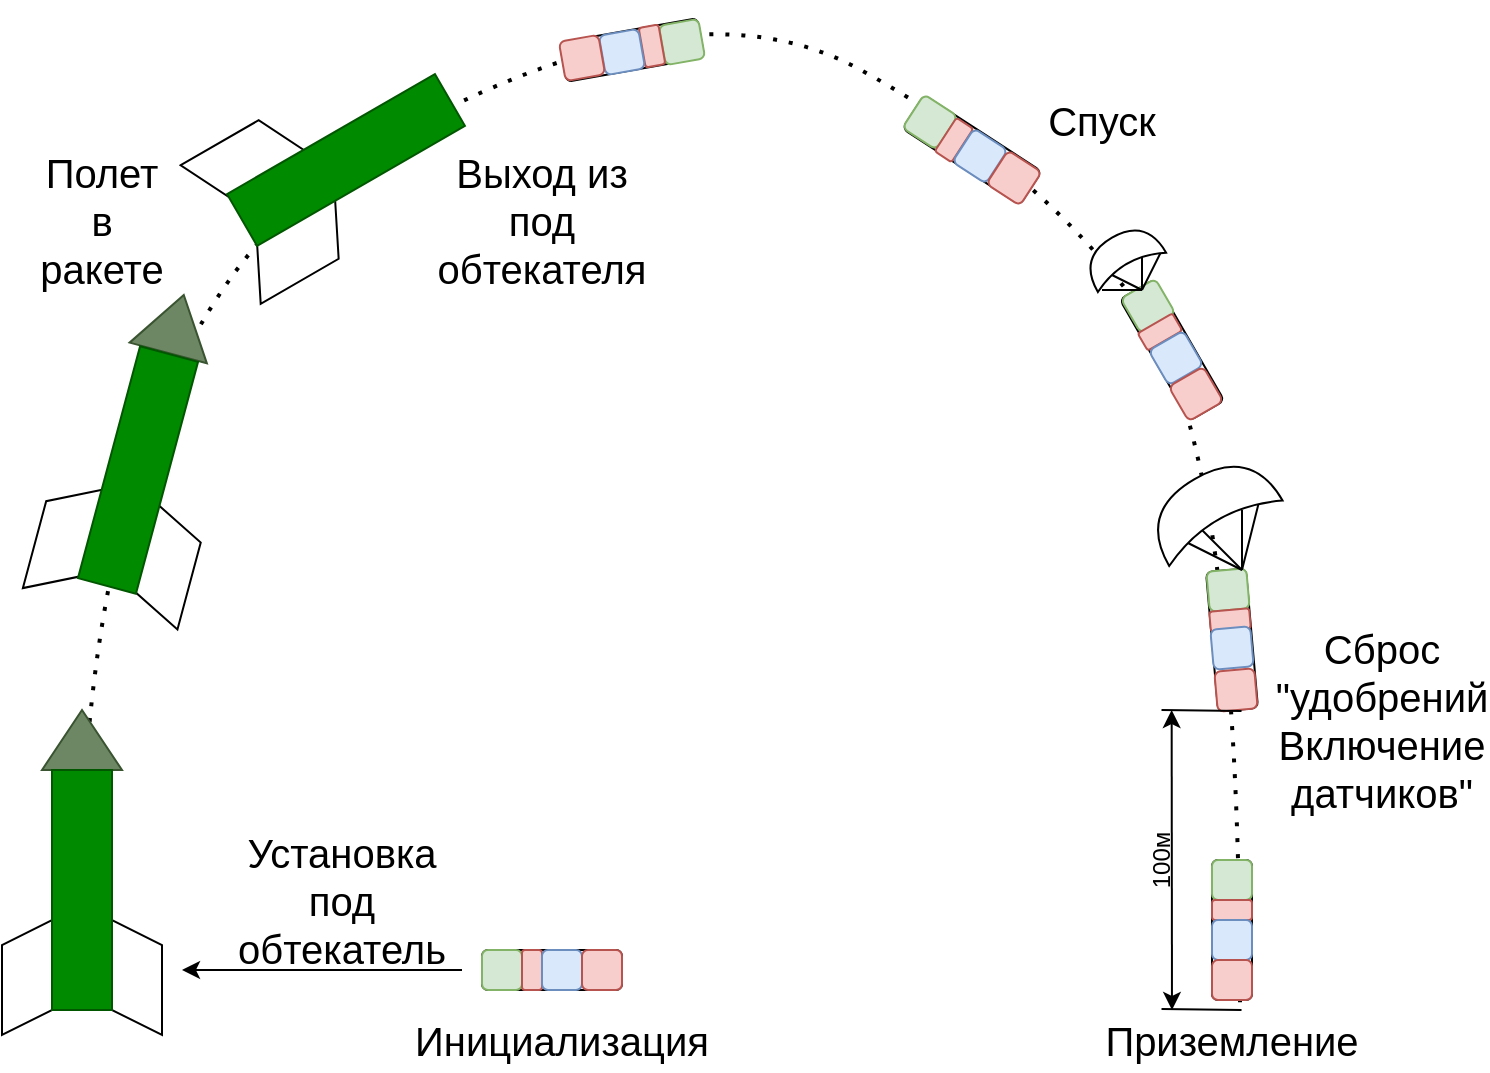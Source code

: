 <mxfile version="25.0.2">
  <diagram name="Страница — 1" id="XJjiVzX5ALJqprdlAjiM">
    <mxGraphModel dx="1208" dy="810" grid="1" gridSize="10" guides="1" tooltips="1" connect="0" arrows="1" fold="1" page="1" pageScale="1" pageWidth="827" pageHeight="1169" math="0" shadow="0">
      <root>
        <mxCell id="0" />
        <mxCell id="1" parent="0" />
        <mxCell id="BEybLAtCmw5lqT1kiuZ2-1" value="" style="endArrow=none;dashed=1;html=1;dashPattern=1 3;strokeWidth=2;rounded=0;curved=1;" parent="1" edge="1">
          <mxGeometry width="50" height="50" relative="1" as="geometry">
            <mxPoint x="130" y="760" as="sourcePoint" />
            <mxPoint x="709" y="760" as="targetPoint" />
            <Array as="points">
              <mxPoint x="119" y="420" />
              <mxPoint x="429" y="240" />
              <mxPoint x="610" y="340" />
              <mxPoint x="709" y="480" />
            </Array>
          </mxGeometry>
        </mxCell>
        <mxCell id="BEybLAtCmw5lqT1kiuZ2-22" value="" style="group" parent="1" vertex="1" connectable="0">
          <mxGeometry x="90" y="610" width="80" height="162.5" as="geometry" />
        </mxCell>
        <mxCell id="BEybLAtCmw5lqT1kiuZ2-15" value="" style="shape=step;perimeter=stepPerimeter;whiteSpace=wrap;html=1;fixedSize=1;rotation=-90;" parent="BEybLAtCmw5lqT1kiuZ2-22" vertex="1">
          <mxGeometry x="7.5" y="90" width="65" height="80" as="geometry" />
        </mxCell>
        <mxCell id="BEybLAtCmw5lqT1kiuZ2-3" value="" style="triangle;whiteSpace=wrap;html=1;direction=south;rotation=-180;fillColor=#6d8764;fontColor=#ffffff;strokeColor=#3A5431;" parent="BEybLAtCmw5lqT1kiuZ2-22" vertex="1">
          <mxGeometry x="20" width="40" height="30" as="geometry" />
        </mxCell>
        <mxCell id="BEybLAtCmw5lqT1kiuZ2-2" value="" style="rounded=0;whiteSpace=wrap;html=1;rotation=0;direction=south;fillColor=#008a00;fontColor=#ffffff;strokeColor=#005700;" parent="BEybLAtCmw5lqT1kiuZ2-22" vertex="1">
          <mxGeometry x="25" y="30" width="30" height="120" as="geometry" />
        </mxCell>
        <mxCell id="BEybLAtCmw5lqT1kiuZ2-23" value="" style="group;rotation=15;" parent="1" vertex="1" connectable="0">
          <mxGeometry x="120" y="400" width="80" height="162.5" as="geometry" />
        </mxCell>
        <mxCell id="BEybLAtCmw5lqT1kiuZ2-24" value="" style="shape=step;perimeter=stepPerimeter;whiteSpace=wrap;html=1;fixedSize=1;rotation=-75;" parent="BEybLAtCmw5lqT1kiuZ2-23" vertex="1">
          <mxGeometry x="-5" y="88" width="65" height="80" as="geometry" />
        </mxCell>
        <mxCell id="BEybLAtCmw5lqT1kiuZ2-25" value="" style="triangle;whiteSpace=wrap;html=1;direction=south;rotation=-165;fillColor=#6d8764;fontColor=#ffffff;strokeColor=#3A5431;" parent="BEybLAtCmw5lqT1kiuZ2-23" vertex="1">
          <mxGeometry x="37" y="2" width="40" height="30" as="geometry" />
        </mxCell>
        <mxCell id="BEybLAtCmw5lqT1kiuZ2-26" value="" style="rounded=0;whiteSpace=wrap;html=1;rotation=15;direction=south;fillColor=#008a00;fontColor=#ffffff;strokeColor=#005700;" parent="BEybLAtCmw5lqT1kiuZ2-23" vertex="1">
          <mxGeometry x="23" y="30" width="30" height="120" as="geometry" />
        </mxCell>
        <mxCell id="BEybLAtCmw5lqT1kiuZ2-27" value="" style="group;rotation=60;" parent="1" vertex="1" connectable="0">
          <mxGeometry x="230" y="250" width="80" height="162.5" as="geometry" />
        </mxCell>
        <mxCell id="BEybLAtCmw5lqT1kiuZ2-28" value="" style="shape=step;perimeter=stepPerimeter;whiteSpace=wrap;html=1;fixedSize=1;rotation=-30;" parent="BEybLAtCmw5lqT1kiuZ2-27" vertex="1">
          <mxGeometry x="-35" y="66" width="65" height="80" as="geometry" />
        </mxCell>
        <mxCell id="BEybLAtCmw5lqT1kiuZ2-30" value="" style="rounded=0;whiteSpace=wrap;html=1;rotation=60;direction=south;fillColor=#008a00;fontColor=#ffffff;strokeColor=#005700;" parent="BEybLAtCmw5lqT1kiuZ2-27" vertex="1">
          <mxGeometry x="17" y="25" width="30" height="120" as="geometry" />
        </mxCell>
        <mxCell id="BEybLAtCmw5lqT1kiuZ2-38" value="" style="group" parent="1" vertex="1" connectable="0">
          <mxGeometry x="330" y="730" width="70" height="20" as="geometry" />
        </mxCell>
        <mxCell id="BEybLAtCmw5lqT1kiuZ2-32" value="" style="rounded=1;whiteSpace=wrap;html=1;" parent="BEybLAtCmw5lqT1kiuZ2-38" vertex="1">
          <mxGeometry width="70" height="20" as="geometry" />
        </mxCell>
        <mxCell id="BEybLAtCmw5lqT1kiuZ2-34" value="" style="rounded=1;whiteSpace=wrap;html=1;fillColor=#d5e8d4;strokeColor=#82b366;" parent="BEybLAtCmw5lqT1kiuZ2-38" vertex="1">
          <mxGeometry width="20" height="20" as="geometry" />
        </mxCell>
        <mxCell id="BEybLAtCmw5lqT1kiuZ2-35" value="" style="rounded=1;whiteSpace=wrap;html=1;fillColor=#f8cecc;strokeColor=#b85450;" parent="BEybLAtCmw5lqT1kiuZ2-38" vertex="1">
          <mxGeometry x="20" width="10" height="20" as="geometry" />
        </mxCell>
        <mxCell id="BEybLAtCmw5lqT1kiuZ2-36" value="" style="rounded=1;whiteSpace=wrap;html=1;fillColor=#dae8fc;strokeColor=#6c8ebf;" parent="BEybLAtCmw5lqT1kiuZ2-38" vertex="1">
          <mxGeometry x="30" width="20" height="20" as="geometry" />
        </mxCell>
        <mxCell id="BEybLAtCmw5lqT1kiuZ2-37" value="" style="rounded=1;whiteSpace=wrap;html=1;fillColor=#f8cecc;strokeColor=#b85450;" parent="BEybLAtCmw5lqT1kiuZ2-38" vertex="1">
          <mxGeometry x="50" width="20" height="20" as="geometry" />
        </mxCell>
        <mxCell id="BEybLAtCmw5lqT1kiuZ2-44" value="" style="group;rotation=90;" parent="1" vertex="1" connectable="0">
          <mxGeometry x="670" y="710" width="70" height="20" as="geometry" />
        </mxCell>
        <mxCell id="BEybLAtCmw5lqT1kiuZ2-39" value="" style="rounded=1;whiteSpace=wrap;html=1;rotation=90;" parent="BEybLAtCmw5lqT1kiuZ2-44" vertex="1">
          <mxGeometry width="70" height="20" as="geometry" />
        </mxCell>
        <mxCell id="BEybLAtCmw5lqT1kiuZ2-40" value="" style="rounded=1;whiteSpace=wrap;html=1;fillColor=#d5e8d4;strokeColor=#82b366;rotation=90;" parent="BEybLAtCmw5lqT1kiuZ2-44" vertex="1">
          <mxGeometry x="25" y="-25" width="20" height="20" as="geometry" />
        </mxCell>
        <mxCell id="BEybLAtCmw5lqT1kiuZ2-41" value="" style="rounded=1;whiteSpace=wrap;html=1;fillColor=#f8cecc;strokeColor=#b85450;rotation=90;" parent="BEybLAtCmw5lqT1kiuZ2-44" vertex="1">
          <mxGeometry x="30" y="-10" width="10" height="20" as="geometry" />
        </mxCell>
        <mxCell id="BEybLAtCmw5lqT1kiuZ2-42" value="" style="rounded=1;whiteSpace=wrap;html=1;fillColor=#dae8fc;strokeColor=#6c8ebf;rotation=90;" parent="BEybLAtCmw5lqT1kiuZ2-44" vertex="1">
          <mxGeometry x="25" y="5" width="20" height="20" as="geometry" />
        </mxCell>
        <mxCell id="BEybLAtCmw5lqT1kiuZ2-43" value="" style="rounded=1;whiteSpace=wrap;html=1;fillColor=#f8cecc;strokeColor=#b85450;rotation=90;" parent="BEybLAtCmw5lqT1kiuZ2-44" vertex="1">
          <mxGeometry x="25" y="25" width="20" height="20" as="geometry" />
        </mxCell>
        <mxCell id="BEybLAtCmw5lqT1kiuZ2-51" value="" style="group;rotation=-190;" parent="1" vertex="1" connectable="0">
          <mxGeometry x="370" y="270" width="70" height="20" as="geometry" />
        </mxCell>
        <mxCell id="BEybLAtCmw5lqT1kiuZ2-46" value="" style="rounded=1;whiteSpace=wrap;html=1;container=0;rotation=-190;" parent="BEybLAtCmw5lqT1kiuZ2-51" vertex="1">
          <mxGeometry width="70" height="20" as="geometry" />
        </mxCell>
        <mxCell id="BEybLAtCmw5lqT1kiuZ2-47" value="" style="rounded=1;whiteSpace=wrap;html=1;fillColor=#d5e8d4;strokeColor=#82b366;container=0;rotation=-190;" parent="BEybLAtCmw5lqT1kiuZ2-51" vertex="1">
          <mxGeometry x="50" y="-4" width="20" height="20" as="geometry" />
        </mxCell>
        <mxCell id="BEybLAtCmw5lqT1kiuZ2-48" value="" style="rounded=1;whiteSpace=wrap;html=1;fillColor=#f8cecc;strokeColor=#b85450;container=0;rotation=-190;" parent="BEybLAtCmw5lqT1kiuZ2-51" vertex="1">
          <mxGeometry x="40" y="-2" width="10" height="20" as="geometry" />
        </mxCell>
        <mxCell id="BEybLAtCmw5lqT1kiuZ2-49" value="" style="rounded=1;whiteSpace=wrap;html=1;fillColor=#dae8fc;strokeColor=#6c8ebf;container=0;rotation=-190;" parent="BEybLAtCmw5lqT1kiuZ2-51" vertex="1">
          <mxGeometry x="20" y="1" width="20" height="20" as="geometry" />
        </mxCell>
        <mxCell id="BEybLAtCmw5lqT1kiuZ2-50" value="" style="rounded=1;whiteSpace=wrap;html=1;fillColor=#f8cecc;strokeColor=#b85450;container=0;rotation=-190;" parent="BEybLAtCmw5lqT1kiuZ2-51" vertex="1">
          <mxGeometry y="4" width="20" height="20" as="geometry" />
        </mxCell>
        <mxCell id="BEybLAtCmw5lqT1kiuZ2-52" value="" style="group;rotation=33;" parent="1" vertex="1" connectable="0">
          <mxGeometry x="540" y="320" width="70" height="20" as="geometry" />
        </mxCell>
        <mxCell id="BEybLAtCmw5lqT1kiuZ2-53" value="" style="rounded=1;whiteSpace=wrap;html=1;container=0;rotation=33;" parent="BEybLAtCmw5lqT1kiuZ2-52" vertex="1">
          <mxGeometry width="70" height="20" as="geometry" />
        </mxCell>
        <mxCell id="BEybLAtCmw5lqT1kiuZ2-54" value="" style="rounded=1;whiteSpace=wrap;html=1;fillColor=#d5e8d4;strokeColor=#82b366;container=0;rotation=33;" parent="BEybLAtCmw5lqT1kiuZ2-52" vertex="1">
          <mxGeometry x="4" y="-14" width="20" height="20" as="geometry" />
        </mxCell>
        <mxCell id="BEybLAtCmw5lqT1kiuZ2-55" value="" style="rounded=1;whiteSpace=wrap;html=1;fillColor=#f8cecc;strokeColor=#b85450;container=0;rotation=33;" parent="BEybLAtCmw5lqT1kiuZ2-52" vertex="1">
          <mxGeometry x="21" y="-5" width="10" height="20" as="geometry" />
        </mxCell>
        <mxCell id="BEybLAtCmw5lqT1kiuZ2-56" value="" style="rounded=1;whiteSpace=wrap;html=1;fillColor=#dae8fc;strokeColor=#6c8ebf;container=0;rotation=33;" parent="BEybLAtCmw5lqT1kiuZ2-52" vertex="1">
          <mxGeometry x="29" y="3" width="20" height="20" as="geometry" />
        </mxCell>
        <mxCell id="BEybLAtCmw5lqT1kiuZ2-57" value="" style="rounded=1;whiteSpace=wrap;html=1;fillColor=#f8cecc;strokeColor=#b85450;container=0;rotation=33;" parent="BEybLAtCmw5lqT1kiuZ2-52" vertex="1">
          <mxGeometry x="46" y="14" width="20" height="20" as="geometry" />
        </mxCell>
        <mxCell id="BEybLAtCmw5lqT1kiuZ2-58" value="" style="group;rotation=60;" parent="1" vertex="1" connectable="0">
          <mxGeometry x="640" y="420" width="70" height="20" as="geometry" />
        </mxCell>
        <mxCell id="BEybLAtCmw5lqT1kiuZ2-59" value="" style="rounded=1;whiteSpace=wrap;html=1;container=0;rotation=60;" parent="BEybLAtCmw5lqT1kiuZ2-58" vertex="1">
          <mxGeometry width="70" height="20" as="geometry" />
        </mxCell>
        <mxCell id="BEybLAtCmw5lqT1kiuZ2-60" value="" style="rounded=1;whiteSpace=wrap;html=1;fillColor=#d5e8d4;strokeColor=#82b366;container=0;rotation=60;" parent="BEybLAtCmw5lqT1kiuZ2-58" vertex="1">
          <mxGeometry x="13" y="-22" width="20" height="20" as="geometry" />
        </mxCell>
        <mxCell id="BEybLAtCmw5lqT1kiuZ2-61" value="" style="rounded=1;whiteSpace=wrap;html=1;fillColor=#f8cecc;strokeColor=#b85450;container=0;rotation=60;" parent="BEybLAtCmw5lqT1kiuZ2-58" vertex="1">
          <mxGeometry x="24" y="-9" width="10" height="20" as="geometry" />
        </mxCell>
        <mxCell id="BEybLAtCmw5lqT1kiuZ2-62" value="" style="rounded=1;whiteSpace=wrap;html=1;fillColor=#dae8fc;strokeColor=#6c8ebf;container=0;rotation=60;" parent="BEybLAtCmw5lqT1kiuZ2-58" vertex="1">
          <mxGeometry x="27" y="4" width="20" height="20" as="geometry" />
        </mxCell>
        <mxCell id="BEybLAtCmw5lqT1kiuZ2-63" value="" style="rounded=1;whiteSpace=wrap;html=1;fillColor=#f8cecc;strokeColor=#b85450;container=0;rotation=60;" parent="BEybLAtCmw5lqT1kiuZ2-58" vertex="1">
          <mxGeometry x="37" y="22" width="20" height="20" as="geometry" />
        </mxCell>
        <mxCell id="BEybLAtCmw5lqT1kiuZ2-64" value="" style="group;rotation=85;" parent="1" vertex="1" connectable="0">
          <mxGeometry x="670" y="565" width="70" height="20" as="geometry" />
        </mxCell>
        <mxCell id="BEybLAtCmw5lqT1kiuZ2-65" value="" style="rounded=1;whiteSpace=wrap;html=1;container=0;rotation=85;" parent="BEybLAtCmw5lqT1kiuZ2-64" vertex="1">
          <mxGeometry width="70" height="20" as="geometry" />
        </mxCell>
        <mxCell id="BEybLAtCmw5lqT1kiuZ2-66" value="" style="rounded=1;whiteSpace=wrap;html=1;fillColor=#d5e8d4;strokeColor=#82b366;container=0;rotation=85;" parent="BEybLAtCmw5lqT1kiuZ2-64" vertex="1">
          <mxGeometry x="23" y="-25" width="20" height="20" as="geometry" />
        </mxCell>
        <mxCell id="BEybLAtCmw5lqT1kiuZ2-67" value="" style="rounded=1;whiteSpace=wrap;html=1;fillColor=#f8cecc;strokeColor=#b85450;container=0;rotation=85;" parent="BEybLAtCmw5lqT1kiuZ2-64" vertex="1">
          <mxGeometry x="29" y="-10" width="10" height="20" as="geometry" />
        </mxCell>
        <mxCell id="BEybLAtCmw5lqT1kiuZ2-68" value="" style="rounded=1;whiteSpace=wrap;html=1;fillColor=#dae8fc;strokeColor=#6c8ebf;container=0;rotation=85;" parent="BEybLAtCmw5lqT1kiuZ2-64" vertex="1">
          <mxGeometry x="25" y="4" width="20" height="20" as="geometry" />
        </mxCell>
        <mxCell id="BEybLAtCmw5lqT1kiuZ2-69" value="" style="rounded=1;whiteSpace=wrap;html=1;fillColor=#f8cecc;strokeColor=#b85450;container=0;rotation=85;" parent="BEybLAtCmw5lqT1kiuZ2-64" vertex="1">
          <mxGeometry x="27" y="25" width="20" height="20" as="geometry" />
        </mxCell>
        <mxCell id="BEybLAtCmw5lqT1kiuZ2-77" value="" style="endArrow=none;html=1;rounded=0;" parent="1" edge="1">
          <mxGeometry width="50" height="50" relative="1" as="geometry">
            <mxPoint x="660" y="400" as="sourcePoint" />
            <mxPoint x="670" y="380" as="targetPoint" />
          </mxGeometry>
        </mxCell>
        <mxCell id="BEybLAtCmw5lqT1kiuZ2-78" value="" style="endArrow=none;html=1;rounded=0;" parent="1" edge="1">
          <mxGeometry width="50" height="50" relative="1" as="geometry">
            <mxPoint x="660" y="400" as="sourcePoint" />
            <mxPoint x="660" y="380" as="targetPoint" />
          </mxGeometry>
        </mxCell>
        <mxCell id="BEybLAtCmw5lqT1kiuZ2-80" value="" style="endArrow=none;html=1;rounded=0;" parent="1" edge="1">
          <mxGeometry width="50" height="50" relative="1" as="geometry">
            <mxPoint x="660" y="400" as="sourcePoint" />
            <mxPoint x="640" y="400" as="targetPoint" />
          </mxGeometry>
        </mxCell>
        <mxCell id="BEybLAtCmw5lqT1kiuZ2-81" value="" style="endArrow=none;html=1;rounded=0;" parent="1" edge="1">
          <mxGeometry width="50" height="50" relative="1" as="geometry">
            <mxPoint x="660" y="400" as="sourcePoint" />
            <mxPoint x="640" y="390" as="targetPoint" />
          </mxGeometry>
        </mxCell>
        <mxCell id="BEybLAtCmw5lqT1kiuZ2-82" value="" style="shape=xor;whiteSpace=wrap;html=1;rotation=-120;" parent="1" vertex="1">
          <mxGeometry x="640" y="362.82" width="20" height="39.38" as="geometry" />
        </mxCell>
        <mxCell id="BEybLAtCmw5lqT1kiuZ2-84" value="" style="endArrow=none;html=1;rounded=0;" parent="1" edge="1">
          <mxGeometry width="50" height="50" relative="1" as="geometry">
            <mxPoint x="710" y="540" as="sourcePoint" />
            <mxPoint x="720" y="500" as="targetPoint" />
          </mxGeometry>
        </mxCell>
        <mxCell id="BEybLAtCmw5lqT1kiuZ2-86" value="" style="endArrow=none;html=1;rounded=0;" parent="1" edge="1">
          <mxGeometry width="50" height="50" relative="1" as="geometry">
            <mxPoint x="710" y="540" as="sourcePoint" />
            <mxPoint x="670" y="520" as="targetPoint" />
          </mxGeometry>
        </mxCell>
        <mxCell id="BEybLAtCmw5lqT1kiuZ2-87" value="" style="endArrow=none;html=1;rounded=0;" parent="1" edge="1">
          <mxGeometry width="50" height="50" relative="1" as="geometry">
            <mxPoint x="710" y="540" as="sourcePoint" />
            <mxPoint x="690" y="520" as="targetPoint" />
          </mxGeometry>
        </mxCell>
        <mxCell id="BEybLAtCmw5lqT1kiuZ2-88" value="" style="endArrow=none;html=1;rounded=0;" parent="1" edge="1">
          <mxGeometry width="50" height="50" relative="1" as="geometry">
            <mxPoint x="710" y="540" as="sourcePoint" />
            <mxPoint x="710" y="510" as="targetPoint" />
          </mxGeometry>
        </mxCell>
        <mxCell id="BEybLAtCmw5lqT1kiuZ2-89" value="" style="shape=xor;whiteSpace=wrap;html=1;rotation=-120;" parent="1" vertex="1">
          <mxGeometry x="678.47" y="475.34" width="31.29" height="65.46" as="geometry" />
        </mxCell>
        <mxCell id="BEybLAtCmw5lqT1kiuZ2-90" value="" style="endArrow=classic;html=1;rounded=0;" parent="1" edge="1">
          <mxGeometry width="50" height="50" relative="1" as="geometry">
            <mxPoint x="320" y="740" as="sourcePoint" />
            <mxPoint x="180" y="740" as="targetPoint" />
          </mxGeometry>
        </mxCell>
        <mxCell id="BEybLAtCmw5lqT1kiuZ2-91" value="Инициализация" style="text;html=1;align=center;verticalAlign=middle;whiteSpace=wrap;rounded=0;fontSize=20;" parent="1" vertex="1">
          <mxGeometry x="340" y="760" width="60" height="30" as="geometry" />
        </mxCell>
        <mxCell id="BEybLAtCmw5lqT1kiuZ2-92" value="Приземление" style="text;html=1;align=center;verticalAlign=middle;whiteSpace=wrap;rounded=0;fontSize=20;" parent="1" vertex="1">
          <mxGeometry x="675" y="760" width="60" height="30" as="geometry" />
        </mxCell>
        <mxCell id="BEybLAtCmw5lqT1kiuZ2-94" value="" style="endArrow=classic;startArrow=classic;html=1;rounded=0;" parent="1" edge="1">
          <mxGeometry width="50" height="50" relative="1" as="geometry">
            <mxPoint x="675" y="760" as="sourcePoint" />
            <mxPoint x="674.82" y="610" as="targetPoint" />
          </mxGeometry>
        </mxCell>
        <mxCell id="BEybLAtCmw5lqT1kiuZ2-95" value="" style="endArrow=none;html=1;rounded=0;" parent="1" edge="1">
          <mxGeometry width="50" height="50" relative="1" as="geometry">
            <mxPoint x="669.76" y="759.5" as="sourcePoint" />
            <mxPoint x="709.76" y="760" as="targetPoint" />
          </mxGeometry>
        </mxCell>
        <mxCell id="BEybLAtCmw5lqT1kiuZ2-96" value="" style="endArrow=none;html=1;rounded=0;" parent="1" edge="1">
          <mxGeometry width="50" height="50" relative="1" as="geometry">
            <mxPoint x="669.76" y="610" as="sourcePoint" />
            <mxPoint x="709.76" y="610.5" as="targetPoint" />
          </mxGeometry>
        </mxCell>
        <mxCell id="BEybLAtCmw5lqT1kiuZ2-97" value="100м" style="text;html=1;align=center;verticalAlign=middle;whiteSpace=wrap;rounded=0;rotation=-90;" parent="1" vertex="1">
          <mxGeometry x="640" y="670" width="60" height="30" as="geometry" />
        </mxCell>
        <mxCell id="BEybLAtCmw5lqT1kiuZ2-98" value="Полет в&lt;div&gt;ракете&lt;/div&gt;" style="text;html=1;align=center;verticalAlign=middle;whiteSpace=wrap;rounded=0;fontSize=20;" parent="1" vertex="1">
          <mxGeometry x="110" y="350" width="60" height="30" as="geometry" />
        </mxCell>
        <mxCell id="BEybLAtCmw5lqT1kiuZ2-99" value="Установка под&lt;div&gt;обтекатель&lt;/div&gt;" style="text;html=1;align=center;verticalAlign=middle;whiteSpace=wrap;rounded=0;fontSize=20;" parent="1" vertex="1">
          <mxGeometry x="230" y="690" width="60" height="30" as="geometry" />
        </mxCell>
        <mxCell id="BEybLAtCmw5lqT1kiuZ2-100" value="Выход из под&lt;div&gt;обтекателя&lt;/div&gt;" style="text;html=1;align=center;verticalAlign=middle;whiteSpace=wrap;rounded=0;fontSize=20;" parent="1" vertex="1">
          <mxGeometry x="330" y="350" width="60" height="30" as="geometry" />
        </mxCell>
        <mxCell id="BEybLAtCmw5lqT1kiuZ2-101" value="Спуск" style="text;html=1;align=center;verticalAlign=middle;whiteSpace=wrap;rounded=0;fontSize=20;" parent="1" vertex="1">
          <mxGeometry x="610" y="300" width="60" height="30" as="geometry" />
        </mxCell>
        <mxCell id="BEybLAtCmw5lqT1kiuZ2-102" value="Сброс&lt;br&gt;&quot;удобрений&lt;br&gt;Включение датчиков&quot;" style="text;html=1;align=center;verticalAlign=middle;whiteSpace=wrap;rounded=0;fontSize=20;" parent="1" vertex="1">
          <mxGeometry x="750" y="600" width="60" height="30" as="geometry" />
        </mxCell>
      </root>
    </mxGraphModel>
  </diagram>
</mxfile>
